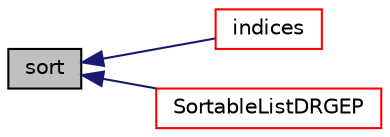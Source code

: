 digraph "sort"
{
  bgcolor="transparent";
  edge [fontname="Helvetica",fontsize="10",labelfontname="Helvetica",labelfontsize="10"];
  node [fontname="Helvetica",fontsize="10",shape=record];
  rankdir="LR";
  Node71 [label="sort",height=0.2,width=0.4,color="black", fillcolor="grey75", style="filled", fontcolor="black"];
  Node71 -> Node72 [dir="back",color="midnightblue",fontsize="10",style="solid",fontname="Helvetica"];
  Node72 [label="indices",height=0.2,width=0.4,color="red",URL="$a31085.html#a28bce53bb8731da2b5f7a7cfb9ae2167",tooltip="Return the list of sorted indices. Updated every sort. "];
  Node71 -> Node76 [dir="back",color="midnightblue",fontsize="10",style="solid",fontname="Helvetica"];
  Node76 [label="SortableListDRGEP",height=0.2,width=0.4,color="red",URL="$a31085.html#ae6d32dde5e9bcd2c0fb57597efdf06d6",tooltip="Construct from List, sorting the elements. Starts with indices set. "];
}
